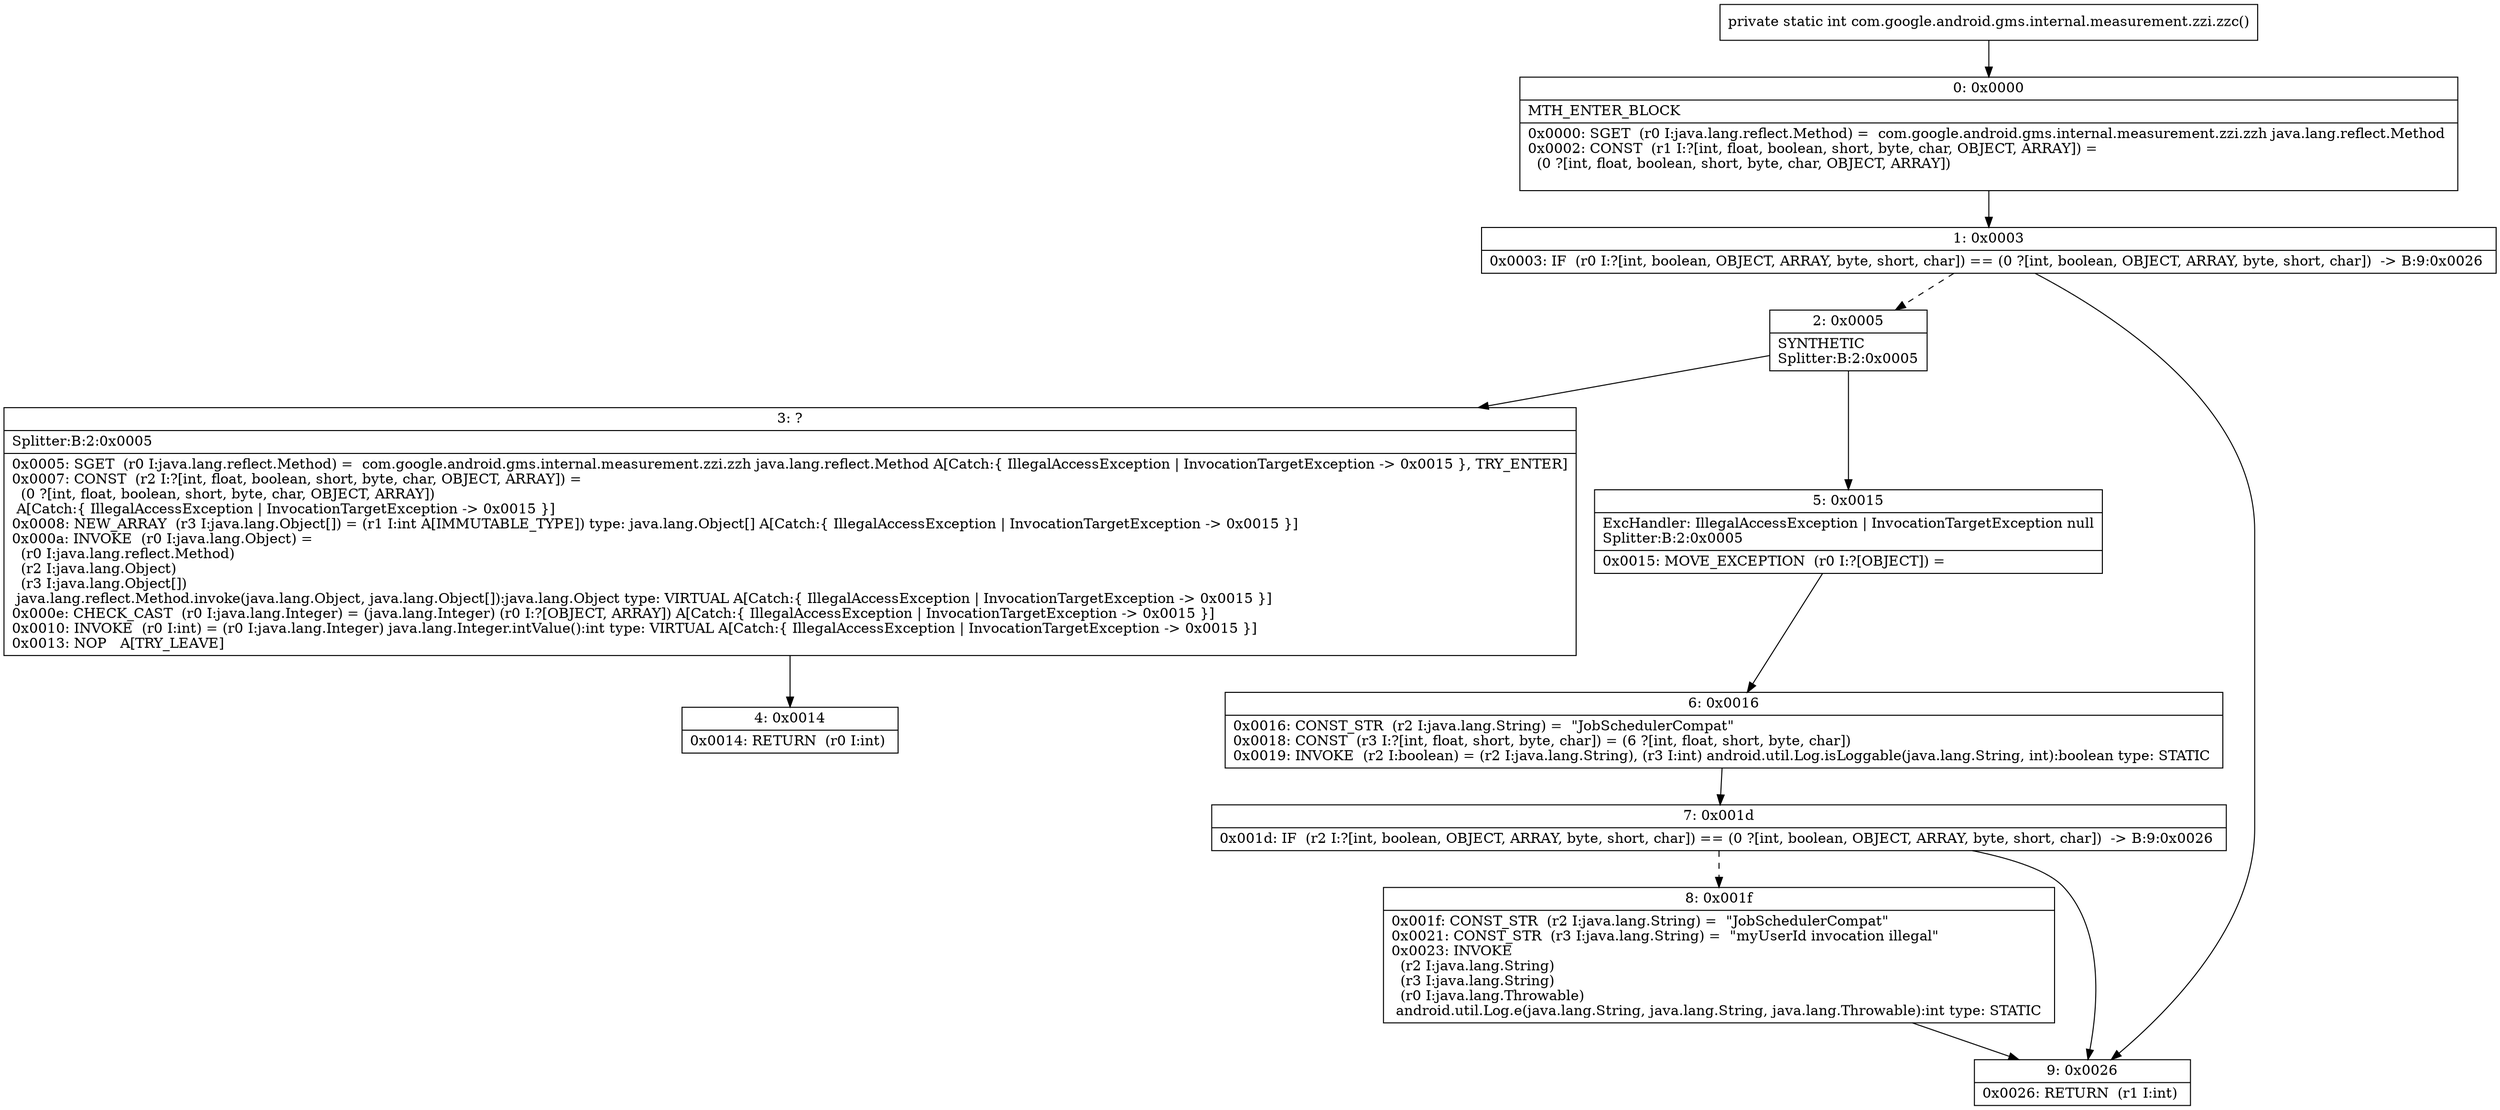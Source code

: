 digraph "CFG forcom.google.android.gms.internal.measurement.zzi.zzc()I" {
Node_0 [shape=record,label="{0\:\ 0x0000|MTH_ENTER_BLOCK\l|0x0000: SGET  (r0 I:java.lang.reflect.Method) =  com.google.android.gms.internal.measurement.zzi.zzh java.lang.reflect.Method \l0x0002: CONST  (r1 I:?[int, float, boolean, short, byte, char, OBJECT, ARRAY]) = \l  (0 ?[int, float, boolean, short, byte, char, OBJECT, ARRAY])\l \l}"];
Node_1 [shape=record,label="{1\:\ 0x0003|0x0003: IF  (r0 I:?[int, boolean, OBJECT, ARRAY, byte, short, char]) == (0 ?[int, boolean, OBJECT, ARRAY, byte, short, char])  \-\> B:9:0x0026 \l}"];
Node_2 [shape=record,label="{2\:\ 0x0005|SYNTHETIC\lSplitter:B:2:0x0005\l}"];
Node_3 [shape=record,label="{3\:\ ?|Splitter:B:2:0x0005\l|0x0005: SGET  (r0 I:java.lang.reflect.Method) =  com.google.android.gms.internal.measurement.zzi.zzh java.lang.reflect.Method A[Catch:\{ IllegalAccessException \| InvocationTargetException \-\> 0x0015 \}, TRY_ENTER]\l0x0007: CONST  (r2 I:?[int, float, boolean, short, byte, char, OBJECT, ARRAY]) = \l  (0 ?[int, float, boolean, short, byte, char, OBJECT, ARRAY])\l A[Catch:\{ IllegalAccessException \| InvocationTargetException \-\> 0x0015 \}]\l0x0008: NEW_ARRAY  (r3 I:java.lang.Object[]) = (r1 I:int A[IMMUTABLE_TYPE]) type: java.lang.Object[] A[Catch:\{ IllegalAccessException \| InvocationTargetException \-\> 0x0015 \}]\l0x000a: INVOKE  (r0 I:java.lang.Object) = \l  (r0 I:java.lang.reflect.Method)\l  (r2 I:java.lang.Object)\l  (r3 I:java.lang.Object[])\l java.lang.reflect.Method.invoke(java.lang.Object, java.lang.Object[]):java.lang.Object type: VIRTUAL A[Catch:\{ IllegalAccessException \| InvocationTargetException \-\> 0x0015 \}]\l0x000e: CHECK_CAST  (r0 I:java.lang.Integer) = (java.lang.Integer) (r0 I:?[OBJECT, ARRAY]) A[Catch:\{ IllegalAccessException \| InvocationTargetException \-\> 0x0015 \}]\l0x0010: INVOKE  (r0 I:int) = (r0 I:java.lang.Integer) java.lang.Integer.intValue():int type: VIRTUAL A[Catch:\{ IllegalAccessException \| InvocationTargetException \-\> 0x0015 \}]\l0x0013: NOP   A[TRY_LEAVE]\l}"];
Node_4 [shape=record,label="{4\:\ 0x0014|0x0014: RETURN  (r0 I:int) \l}"];
Node_5 [shape=record,label="{5\:\ 0x0015|ExcHandler: IllegalAccessException \| InvocationTargetException null\lSplitter:B:2:0x0005\l|0x0015: MOVE_EXCEPTION  (r0 I:?[OBJECT]) =  \l}"];
Node_6 [shape=record,label="{6\:\ 0x0016|0x0016: CONST_STR  (r2 I:java.lang.String) =  \"JobSchedulerCompat\" \l0x0018: CONST  (r3 I:?[int, float, short, byte, char]) = (6 ?[int, float, short, byte, char]) \l0x0019: INVOKE  (r2 I:boolean) = (r2 I:java.lang.String), (r3 I:int) android.util.Log.isLoggable(java.lang.String, int):boolean type: STATIC \l}"];
Node_7 [shape=record,label="{7\:\ 0x001d|0x001d: IF  (r2 I:?[int, boolean, OBJECT, ARRAY, byte, short, char]) == (0 ?[int, boolean, OBJECT, ARRAY, byte, short, char])  \-\> B:9:0x0026 \l}"];
Node_8 [shape=record,label="{8\:\ 0x001f|0x001f: CONST_STR  (r2 I:java.lang.String) =  \"JobSchedulerCompat\" \l0x0021: CONST_STR  (r3 I:java.lang.String) =  \"myUserId invocation illegal\" \l0x0023: INVOKE  \l  (r2 I:java.lang.String)\l  (r3 I:java.lang.String)\l  (r0 I:java.lang.Throwable)\l android.util.Log.e(java.lang.String, java.lang.String, java.lang.Throwable):int type: STATIC \l}"];
Node_9 [shape=record,label="{9\:\ 0x0026|0x0026: RETURN  (r1 I:int) \l}"];
MethodNode[shape=record,label="{private static int com.google.android.gms.internal.measurement.zzi.zzc() }"];
MethodNode -> Node_0;
Node_0 -> Node_1;
Node_1 -> Node_2[style=dashed];
Node_1 -> Node_9;
Node_2 -> Node_3;
Node_2 -> Node_5;
Node_3 -> Node_4;
Node_5 -> Node_6;
Node_6 -> Node_7;
Node_7 -> Node_8[style=dashed];
Node_7 -> Node_9;
Node_8 -> Node_9;
}

